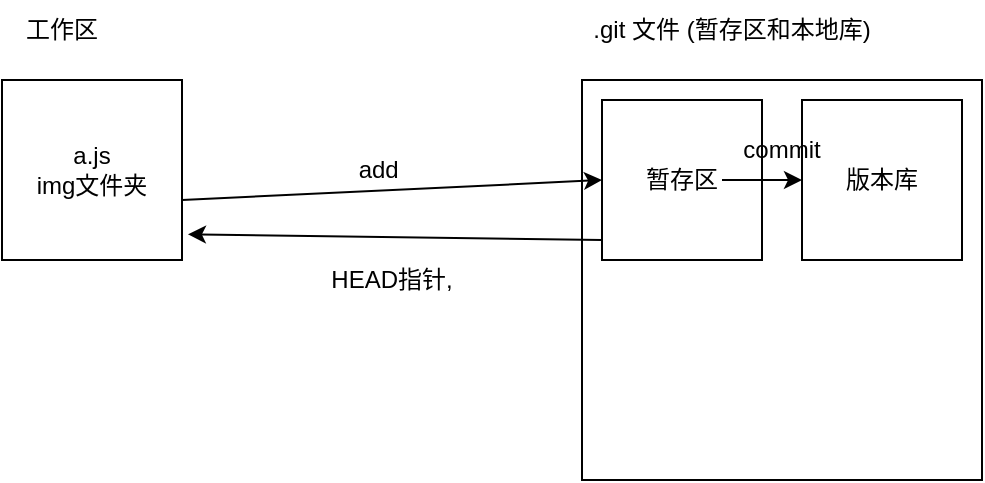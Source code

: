 <mxfile version="20.0.2" type="github">
  <diagram id="eKunmRu9qi5rjMEbqWos" name="Page-1">
    <mxGraphModel dx="815" dy="466" grid="1" gridSize="10" guides="1" tooltips="1" connect="1" arrows="1" fold="1" page="1" pageScale="1" pageWidth="827" pageHeight="1169" math="0" shadow="0">
      <root>
        <mxCell id="0" />
        <mxCell id="1" parent="0" />
        <mxCell id="gH6cYDbXcZ1mWTctvIyb-1" value="a.js&lt;br&gt;img文件夹" style="whiteSpace=wrap;html=1;aspect=fixed;" vertex="1" parent="1">
          <mxGeometry x="210" y="190" width="90" height="90" as="geometry" />
        </mxCell>
        <mxCell id="gH6cYDbXcZ1mWTctvIyb-2" value="工作区" style="text;html=1;strokeColor=none;fillColor=none;align=center;verticalAlign=middle;whiteSpace=wrap;rounded=0;" vertex="1" parent="1">
          <mxGeometry x="210" y="150" width="60" height="30" as="geometry" />
        </mxCell>
        <mxCell id="gH6cYDbXcZ1mWTctvIyb-3" value="" style="whiteSpace=wrap;html=1;aspect=fixed;" vertex="1" parent="1">
          <mxGeometry x="500" y="190" width="200" height="200" as="geometry" />
        </mxCell>
        <mxCell id="gH6cYDbXcZ1mWTctvIyb-4" value=".git 文件 (暂存区和本地库)" style="text;html=1;strokeColor=none;fillColor=none;align=center;verticalAlign=middle;whiteSpace=wrap;rounded=0;" vertex="1" parent="1">
          <mxGeometry x="500" y="150" width="150" height="30" as="geometry" />
        </mxCell>
        <mxCell id="gH6cYDbXcZ1mWTctvIyb-5" value="暂存区" style="whiteSpace=wrap;html=1;aspect=fixed;" vertex="1" parent="1">
          <mxGeometry x="510" y="200" width="80" height="80" as="geometry" />
        </mxCell>
        <mxCell id="gH6cYDbXcZ1mWTctvIyb-6" value="" style="endArrow=classic;html=1;rounded=0;entryX=0;entryY=0.5;entryDx=0;entryDy=0;" edge="1" parent="1" target="gH6cYDbXcZ1mWTctvIyb-5">
          <mxGeometry width="50" height="50" relative="1" as="geometry">
            <mxPoint x="300" y="250" as="sourcePoint" />
            <mxPoint x="350" y="200" as="targetPoint" />
          </mxGeometry>
        </mxCell>
        <mxCell id="gH6cYDbXcZ1mWTctvIyb-7" value="add&amp;nbsp;" style="text;html=1;strokeColor=none;fillColor=none;align=center;verticalAlign=middle;whiteSpace=wrap;rounded=0;" vertex="1" parent="1">
          <mxGeometry x="370" y="220" width="60" height="30" as="geometry" />
        </mxCell>
        <mxCell id="gH6cYDbXcZ1mWTctvIyb-8" value="版本库" style="whiteSpace=wrap;html=1;aspect=fixed;" vertex="1" parent="1">
          <mxGeometry x="610" y="200" width="80" height="80" as="geometry" />
        </mxCell>
        <mxCell id="gH6cYDbXcZ1mWTctvIyb-9" value="" style="endArrow=classic;html=1;rounded=0;" edge="1" parent="1" target="gH6cYDbXcZ1mWTctvIyb-8">
          <mxGeometry width="50" height="50" relative="1" as="geometry">
            <mxPoint x="570" y="240" as="sourcePoint" />
            <mxPoint x="620" y="190" as="targetPoint" />
          </mxGeometry>
        </mxCell>
        <mxCell id="gH6cYDbXcZ1mWTctvIyb-10" value="commit" style="text;html=1;strokeColor=none;fillColor=none;align=center;verticalAlign=middle;whiteSpace=wrap;rounded=0;" vertex="1" parent="1">
          <mxGeometry x="570" y="210" width="60" height="30" as="geometry" />
        </mxCell>
        <mxCell id="gH6cYDbXcZ1mWTctvIyb-11" value="" style="endArrow=classic;html=1;rounded=0;entryX=1.033;entryY=0.857;entryDx=0;entryDy=0;entryPerimeter=0;" edge="1" parent="1" target="gH6cYDbXcZ1mWTctvIyb-1">
          <mxGeometry width="50" height="50" relative="1" as="geometry">
            <mxPoint x="510" y="270" as="sourcePoint" />
            <mxPoint x="560" y="220" as="targetPoint" />
          </mxGeometry>
        </mxCell>
        <mxCell id="gH6cYDbXcZ1mWTctvIyb-12" value="HEAD指针," style="text;html=1;strokeColor=none;fillColor=none;align=center;verticalAlign=middle;whiteSpace=wrap;rounded=0;" vertex="1" parent="1">
          <mxGeometry x="360" y="275" width="90" height="30" as="geometry" />
        </mxCell>
      </root>
    </mxGraphModel>
  </diagram>
</mxfile>
